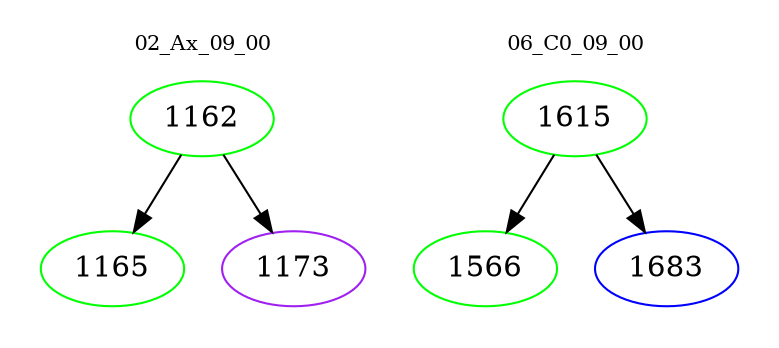 digraph{
subgraph cluster_0 {
color = white
label = "02_Ax_09_00";
fontsize=10;
T0_1162 [label="1162", color="green"]
T0_1162 -> T0_1165 [color="black"]
T0_1165 [label="1165", color="green"]
T0_1162 -> T0_1173 [color="black"]
T0_1173 [label="1173", color="purple"]
}
subgraph cluster_1 {
color = white
label = "06_C0_09_00";
fontsize=10;
T1_1615 [label="1615", color="green"]
T1_1615 -> T1_1566 [color="black"]
T1_1566 [label="1566", color="green"]
T1_1615 -> T1_1683 [color="black"]
T1_1683 [label="1683", color="blue"]
}
}
